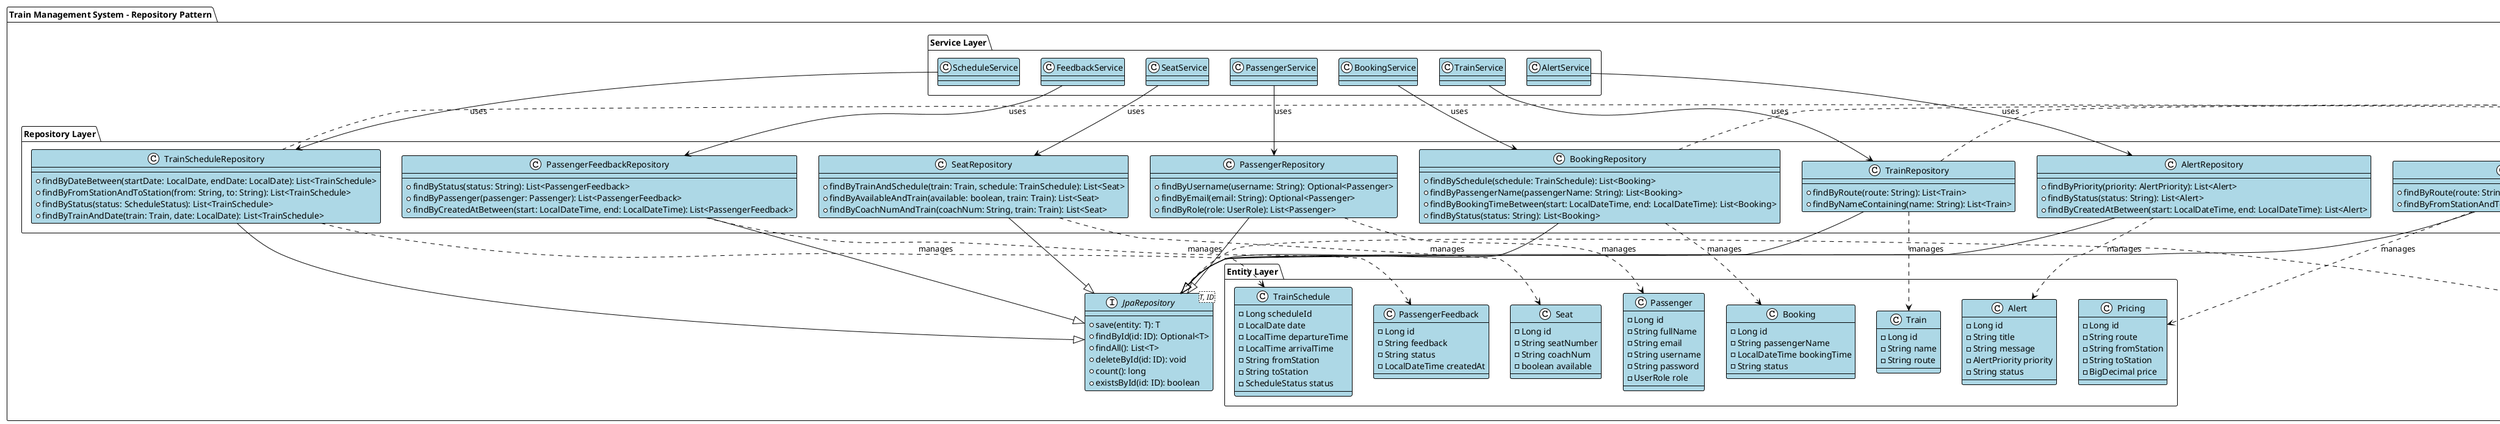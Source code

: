 @startuml Repository Pattern - Train Management System

!theme plain
skinparam backgroundColor white
skinparam classBackgroundColor lightblue
skinparam interfaceBackgroundColor lightgreen
skinparam entityBackgroundColor lightyellow

package "Train Management System - Repository Pattern" {

    interface "JpaRepository<T, ID>" as JpaRepo {
        + save(entity: T): T
        + findById(id: ID): Optional<T>
        + findAll(): List<T>
        + deleteById(id: ID): void
        + count(): long
        + existsById(id: ID): boolean
    }

    package "Repository Layer" {
        
        class "TrainRepository" as TrainRepo {
            + findByRoute(route: String): List<Train>
            + findByNameContaining(name: String): List<Train>
        }
        
        class "TrainScheduleRepository" as ScheduleRepo {
            + findByDateBetween(startDate: LocalDate, endDate: LocalDate): List<TrainSchedule>
            + findByFromStationAndToStation(from: String, to: String): List<TrainSchedule>
            + findByStatus(status: ScheduleStatus): List<TrainSchedule>
            + findByTrainAndDate(train: Train, date: LocalDate): List<TrainSchedule>
        }
        
        class "PassengerRepository" as PassengerRepo {
            + findByUsername(username: String): Optional<Passenger>
            + findByEmail(email: String): Optional<Passenger>
            + findByRole(role: UserRole): List<Passenger>
        }
        
        class "BookingRepository" as BookingRepo {
            + findBySchedule(schedule: TrainSchedule): List<Booking>
            + findByPassengerName(passengerName: String): List<Booking>
            + findByBookingTimeBetween(start: LocalDateTime, end: LocalDateTime): List<Booking>
            + findByStatus(status: String): List<Booking>
        }
        
        class "SeatRepository" as SeatRepo {
            + findByTrainAndSchedule(train: Train, schedule: TrainSchedule): List<Seat>
            + findByAvailableAndTrain(available: boolean, train: Train): List<Seat>
            + findByCoachNumAndTrain(coachNum: String, train: Train): List<Seat>
        }
        
        class "PassengerFeedbackRepository" as FeedbackRepo {
            + findByStatus(status: String): List<PassengerFeedback>
            + findByPassenger(passenger: Passenger): List<PassengerFeedback>
            + findByCreatedAtBetween(start: LocalDateTime, end: LocalDateTime): List<PassengerFeedback>
        }
        
        class "AlertRepository" as AlertRepo {
            + findByPriority(priority: AlertPriority): List<Alert>
            + findByStatus(status: String): List<Alert>
            + findByCreatedAtBetween(start: LocalDateTime, end: LocalDateTime): List<Alert>
        }
        
        class "PricingRepository" as PricingRepo {
            + findByRoute(route: String): List<Pricing>
            + findByFromStationAndToStation(from: String, to: String): List<Pricing>
        }
    }

    package "Entity Layer" {
        class "Train" as TrainEntity {
            - Long id
            - String name
            - String route
        }
        
        class "TrainSchedule" as ScheduleEntity {
            - Long scheduleId
            - LocalDate date
            - LocalTime departureTime
            - LocalTime arrivalTime
            - String fromStation
            - String toStation
            - ScheduleStatus status
        }
        
        class "Passenger" as PassengerEntity {
            - Long id
            - String fullName
            - String email
            - String username
            - String password
            - UserRole role
        }
        
        class "Booking" as BookingEntity {
            - Long id
            - String passengerName
            - LocalDateTime bookingTime
            - String status
        }
        
        class "Seat" as SeatEntity {
            - Long id
            - String seatNumber
            - String coachNum
            - boolean available
        }
        
        class "PassengerFeedback" as FeedbackEntity {
            - Long id
            - String feedback
            - String status
            - LocalDateTime createdAt
        }
        
        class "Alert" as AlertEntity {
            - Long id
            - String title
            - String message
            - AlertPriority priority
            - String status
        }
        
        class "Pricing" as PricingEntity {
            - Long id
            - String route
            - String fromStation
            - String toStation
            - BigDecimal price
        }
    }

    package "Service Layer" {
        class "TrainService" as TrainSvc
        class "ScheduleService" as ScheduleSvc
        class "PassengerService" as PassengerSvc
        class "BookingService" as BookingSvc
        class "SeatService" as SeatSvc
        class "FeedbackService" as FeedbackSvc
        class "AlertService" as AlertSvc
    }
}

' Inheritance relationships
TrainRepo --|> JpaRepo
ScheduleRepo --|> JpaRepo
PassengerRepo --|> JpaRepo
BookingRepo --|> JpaRepo
SeatRepo --|> JpaRepo
FeedbackRepo --|> JpaRepo
AlertRepo --|> JpaRepo
PricingRepo --|> JpaRepo

' Repository-Entity relationships
TrainRepo ..> TrainEntity : manages
ScheduleRepo ..> ScheduleEntity : manages
PassengerRepo ..> PassengerEntity : manages
BookingRepo ..> BookingEntity : manages
SeatRepo ..> SeatEntity : manages
FeedbackRepo ..> FeedbackEntity : manages
AlertRepo ..> AlertEntity : manages
PricingRepo ..> PricingEntity : manages

' Service-Repository relationships
TrainSvc --> TrainRepo : uses
ScheduleSvc --> ScheduleRepo : uses
PassengerSvc --> PassengerRepo : uses
BookingSvc --> BookingRepo : uses
SeatSvc --> SeatRepo : uses
FeedbackSvc --> FeedbackRepo : uses
AlertSvc --> AlertRepo : uses

note right of JpaRepo
    Spring Data JPA provides:
    - Basic CRUD operations
    - Query method generation
    - Pagination and sorting
    - Custom query support
end note

note right of TrainRepo
    Custom queries for:
    - Route-based search
    - Name-based filtering
end note

note right of ScheduleRepo
    Custom queries for:
    - Date range filtering
    - Station-based search
    - Status filtering
    - Train-specific schedules
end note

note right of BookingRepo
    Custom queries for:
    - Schedule-based bookings
    - Passenger bookings
    - Time-based filtering
    - Status filtering
end note

@enduml

